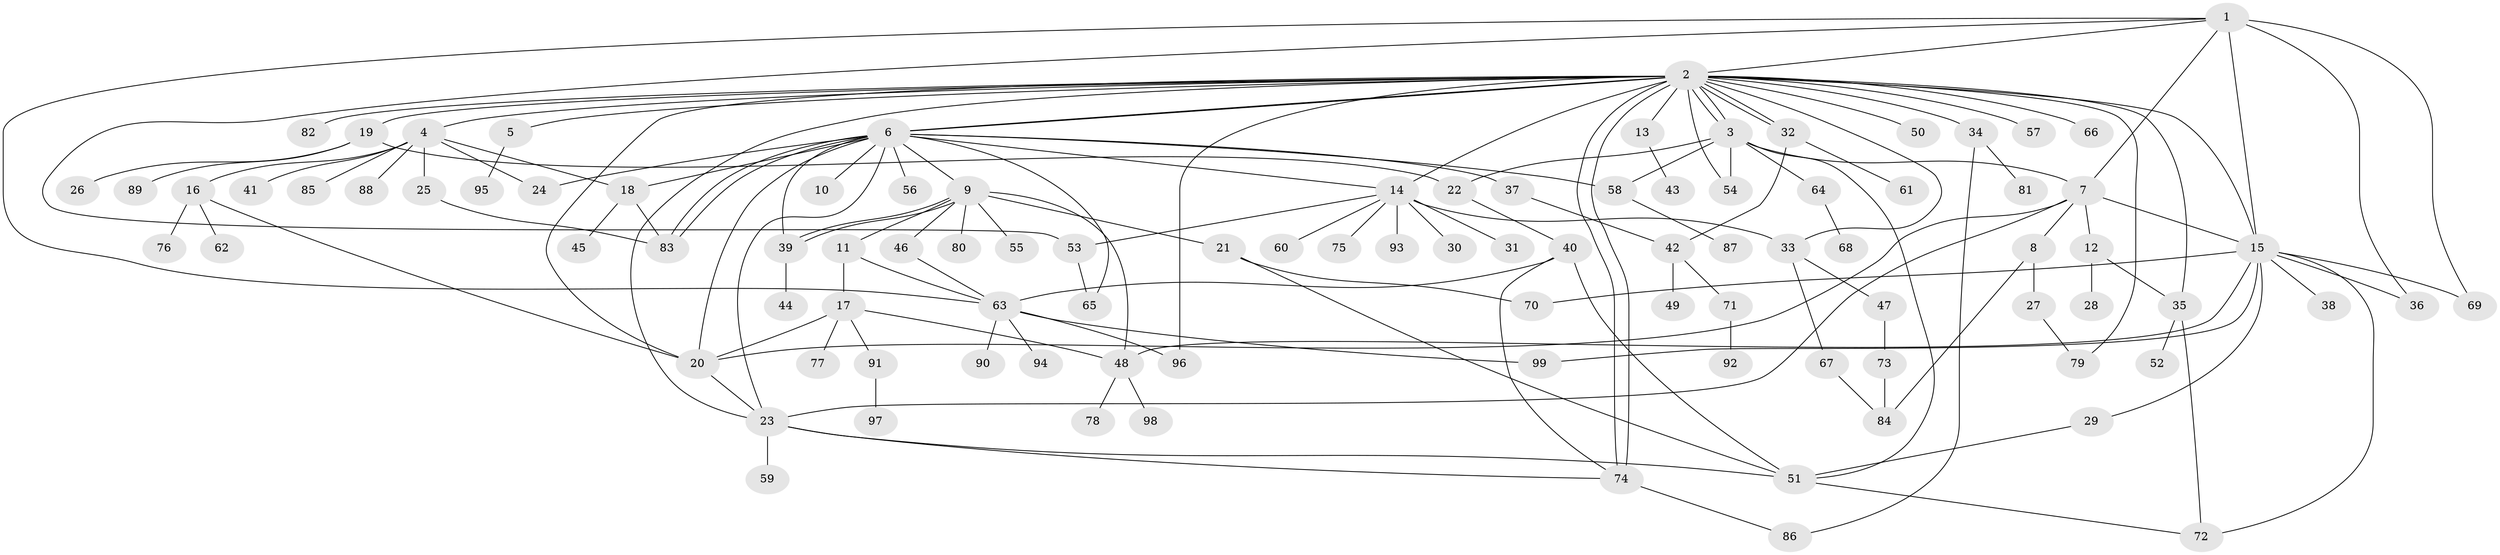 // coarse degree distribution, {7: 0.013333333333333334, 26: 0.013333333333333334, 8: 0.05333333333333334, 2: 0.18666666666666668, 14: 0.013333333333333334, 11: 0.013333333333333334, 4: 0.04, 9: 0.013333333333333334, 1: 0.49333333333333335, 5: 0.05333333333333334, 3: 0.05333333333333334, 10: 0.013333333333333334, 6: 0.04}
// Generated by graph-tools (version 1.1) at 2025/51/02/27/25 19:51:56]
// undirected, 99 vertices, 150 edges
graph export_dot {
graph [start="1"]
  node [color=gray90,style=filled];
  1;
  2;
  3;
  4;
  5;
  6;
  7;
  8;
  9;
  10;
  11;
  12;
  13;
  14;
  15;
  16;
  17;
  18;
  19;
  20;
  21;
  22;
  23;
  24;
  25;
  26;
  27;
  28;
  29;
  30;
  31;
  32;
  33;
  34;
  35;
  36;
  37;
  38;
  39;
  40;
  41;
  42;
  43;
  44;
  45;
  46;
  47;
  48;
  49;
  50;
  51;
  52;
  53;
  54;
  55;
  56;
  57;
  58;
  59;
  60;
  61;
  62;
  63;
  64;
  65;
  66;
  67;
  68;
  69;
  70;
  71;
  72;
  73;
  74;
  75;
  76;
  77;
  78;
  79;
  80;
  81;
  82;
  83;
  84;
  85;
  86;
  87;
  88;
  89;
  90;
  91;
  92;
  93;
  94;
  95;
  96;
  97;
  98;
  99;
  1 -- 2;
  1 -- 7;
  1 -- 15;
  1 -- 36;
  1 -- 53;
  1 -- 63;
  1 -- 69;
  2 -- 3;
  2 -- 3;
  2 -- 4;
  2 -- 5;
  2 -- 6;
  2 -- 6;
  2 -- 13;
  2 -- 14;
  2 -- 15;
  2 -- 19;
  2 -- 20;
  2 -- 23;
  2 -- 32;
  2 -- 32;
  2 -- 33;
  2 -- 34;
  2 -- 35;
  2 -- 50;
  2 -- 54;
  2 -- 57;
  2 -- 66;
  2 -- 74;
  2 -- 74;
  2 -- 79;
  2 -- 82;
  2 -- 96;
  3 -- 7;
  3 -- 22;
  3 -- 51;
  3 -- 54;
  3 -- 58;
  3 -- 64;
  4 -- 16;
  4 -- 18;
  4 -- 24;
  4 -- 25;
  4 -- 41;
  4 -- 85;
  4 -- 88;
  5 -- 95;
  6 -- 9;
  6 -- 10;
  6 -- 14;
  6 -- 18;
  6 -- 20;
  6 -- 23;
  6 -- 24;
  6 -- 37;
  6 -- 39;
  6 -- 56;
  6 -- 58;
  6 -- 65;
  6 -- 83;
  6 -- 83;
  7 -- 8;
  7 -- 12;
  7 -- 15;
  7 -- 20;
  7 -- 23;
  8 -- 27;
  8 -- 84;
  9 -- 11;
  9 -- 21;
  9 -- 39;
  9 -- 39;
  9 -- 46;
  9 -- 48;
  9 -- 55;
  9 -- 80;
  11 -- 17;
  11 -- 63;
  12 -- 28;
  12 -- 35;
  13 -- 43;
  14 -- 30;
  14 -- 31;
  14 -- 33;
  14 -- 53;
  14 -- 60;
  14 -- 75;
  14 -- 93;
  15 -- 29;
  15 -- 36;
  15 -- 38;
  15 -- 48;
  15 -- 69;
  15 -- 70;
  15 -- 72;
  15 -- 99;
  16 -- 20;
  16 -- 62;
  16 -- 76;
  17 -- 20;
  17 -- 48;
  17 -- 77;
  17 -- 91;
  18 -- 45;
  18 -- 83;
  19 -- 22;
  19 -- 26;
  19 -- 89;
  20 -- 23;
  21 -- 51;
  21 -- 70;
  22 -- 40;
  23 -- 51;
  23 -- 59;
  23 -- 74;
  25 -- 83;
  27 -- 79;
  29 -- 51;
  32 -- 42;
  32 -- 61;
  33 -- 47;
  33 -- 67;
  34 -- 81;
  34 -- 86;
  35 -- 52;
  35 -- 72;
  37 -- 42;
  39 -- 44;
  40 -- 51;
  40 -- 63;
  40 -- 74;
  42 -- 49;
  42 -- 71;
  46 -- 63;
  47 -- 73;
  48 -- 78;
  48 -- 98;
  51 -- 72;
  53 -- 65;
  58 -- 87;
  63 -- 90;
  63 -- 94;
  63 -- 96;
  63 -- 99;
  64 -- 68;
  67 -- 84;
  71 -- 92;
  73 -- 84;
  74 -- 86;
  91 -- 97;
}
